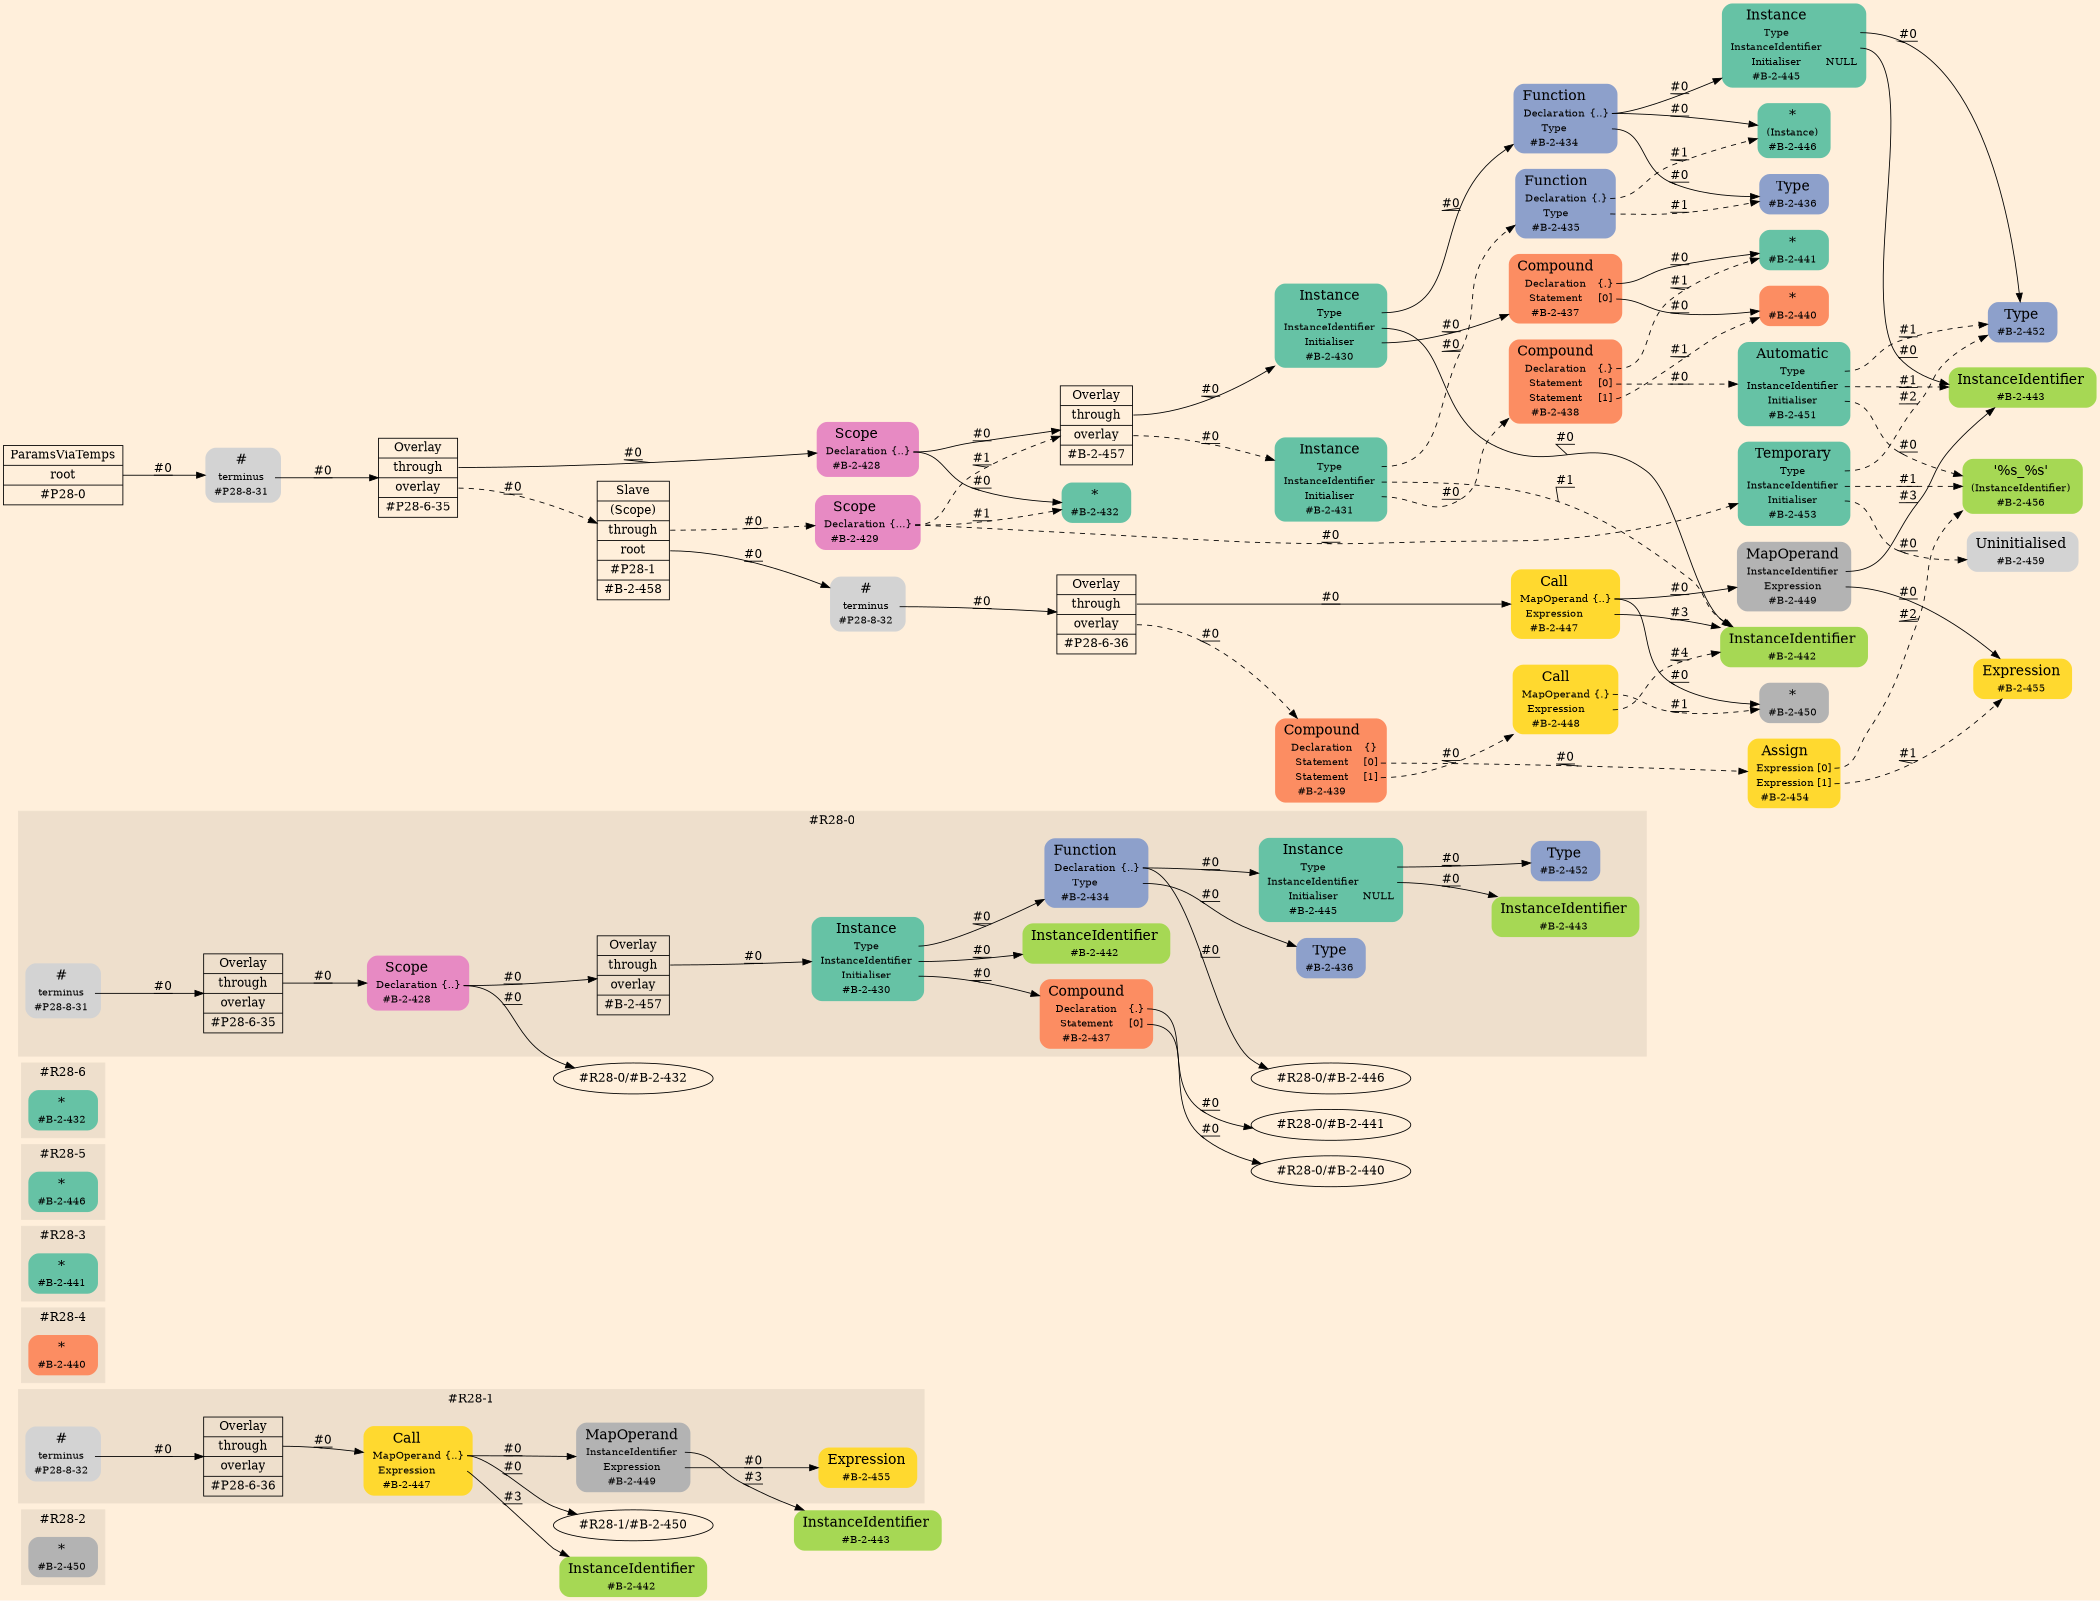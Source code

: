 digraph Inferno {
graph [
rankdir = "LR"
ranksep = 1.0
size = "14,20"
bgcolor = antiquewhite1
color = black
fontcolor = black
];
node [
];
subgraph "cluster#R28-2" {
label = "#R28-2"
style = "filled"
color = antiquewhite2
"#R28-2/#B-2-450" [
shape = "plaintext"
fillcolor = "/set28/8"
label = <<TABLE BORDER="0" CELLBORDER="0" CELLSPACING="0">
 <TR>
  <TD><FONT POINT-SIZE="16.0">*</FONT></TD>
  <TD></TD>
 </TR>
 <TR>
  <TD>#B-2-450</TD>
  <TD PORT="port0"></TD>
 </TR>
</TABLE>>
style = "rounded,filled"
fontsize = "12"
];
}
"#R28-1/#B-2-443" [
shape = "plaintext"
fillcolor = "/set28/5"
label = <<TABLE BORDER="0" CELLBORDER="0" CELLSPACING="0">
 <TR>
  <TD><FONT POINT-SIZE="16.0">InstanceIdentifier</FONT></TD>
  <TD></TD>
 </TR>
 <TR>
  <TD>#B-2-443</TD>
  <TD PORT="port0"></TD>
 </TR>
</TABLE>>
style = "rounded,filled"
fontsize = "12"
];
"#R28-1/#B-2-442" [
shape = "plaintext"
fillcolor = "/set28/5"
label = <<TABLE BORDER="0" CELLBORDER="0" CELLSPACING="0">
 <TR>
  <TD><FONT POINT-SIZE="16.0">InstanceIdentifier</FONT></TD>
  <TD></TD>
 </TR>
 <TR>
  <TD>#B-2-442</TD>
  <TD PORT="port0"></TD>
 </TR>
</TABLE>>
style = "rounded,filled"
fontsize = "12"
];
subgraph "cluster#R28-1" {
label = "#R28-1"
style = "filled"
color = antiquewhite2
"#R28-1/#B-2-455" [
shape = "plaintext"
fillcolor = "/set28/6"
label = <<TABLE BORDER="0" CELLBORDER="0" CELLSPACING="0">
 <TR>
  <TD><FONT POINT-SIZE="16.0">Expression</FONT></TD>
  <TD></TD>
 </TR>
 <TR>
  <TD>#B-2-455</TD>
  <TD PORT="port0"></TD>
 </TR>
</TABLE>>
style = "rounded,filled"
fontsize = "12"
];
"#R28-1/#P28-8-32" [
shape = "plaintext"
label = <<TABLE BORDER="0" CELLBORDER="0" CELLSPACING="0">
 <TR>
  <TD><FONT POINT-SIZE="16.0">#</FONT></TD>
  <TD></TD>
 </TR>
 <TR>
  <TD>terminus</TD>
  <TD PORT="port0"></TD>
 </TR>
 <TR>
  <TD>#P28-8-32</TD>
  <TD PORT="port1"></TD>
 </TR>
</TABLE>>
style = "rounded,filled"
fontsize = "12"
];
"#R28-1/#P28-6-36" [
shape = "record"
fillcolor = antiquewhite2
label = "<fixed> Overlay | <port0> through | <port1> overlay | <port2> #P28-6-36"
style = "filled"
fontsize = "14"
color = black
fontcolor = black
];
"#R28-1/#B-2-447" [
shape = "plaintext"
fillcolor = "/set28/6"
label = <<TABLE BORDER="0" CELLBORDER="0" CELLSPACING="0">
 <TR>
  <TD><FONT POINT-SIZE="16.0">Call</FONT></TD>
  <TD></TD>
 </TR>
 <TR>
  <TD>MapOperand</TD>
  <TD PORT="port0">{..}</TD>
 </TR>
 <TR>
  <TD>Expression</TD>
  <TD PORT="port1"></TD>
 </TR>
 <TR>
  <TD>#B-2-447</TD>
  <TD PORT="port2"></TD>
 </TR>
</TABLE>>
style = "rounded,filled"
fontsize = "12"
];
"#R28-1/#B-2-449" [
shape = "plaintext"
fillcolor = "/set28/8"
label = <<TABLE BORDER="0" CELLBORDER="0" CELLSPACING="0">
 <TR>
  <TD><FONT POINT-SIZE="16.0">MapOperand</FONT></TD>
  <TD></TD>
 </TR>
 <TR>
  <TD>InstanceIdentifier</TD>
  <TD PORT="port0"></TD>
 </TR>
 <TR>
  <TD>Expression</TD>
  <TD PORT="port1"></TD>
 </TR>
 <TR>
  <TD>#B-2-449</TD>
  <TD PORT="port2"></TD>
 </TR>
</TABLE>>
style = "rounded,filled"
fontsize = "12"
];
}
subgraph "cluster#R28-4" {
label = "#R28-4"
style = "filled"
color = antiquewhite2
"#R28-4/#B-2-440" [
shape = "plaintext"
fillcolor = "/set28/2"
label = <<TABLE BORDER="0" CELLBORDER="0" CELLSPACING="0">
 <TR>
  <TD><FONT POINT-SIZE="16.0">*</FONT></TD>
  <TD></TD>
 </TR>
 <TR>
  <TD>#B-2-440</TD>
  <TD PORT="port0"></TD>
 </TR>
</TABLE>>
style = "rounded,filled"
fontsize = "12"
];
}
subgraph "cluster#R28-3" {
label = "#R28-3"
style = "filled"
color = antiquewhite2
"#R28-3/#B-2-441" [
shape = "plaintext"
fillcolor = "/set28/1"
label = <<TABLE BORDER="0" CELLBORDER="0" CELLSPACING="0">
 <TR>
  <TD><FONT POINT-SIZE="16.0">*</FONT></TD>
  <TD></TD>
 </TR>
 <TR>
  <TD>#B-2-441</TD>
  <TD PORT="port0"></TD>
 </TR>
</TABLE>>
style = "rounded,filled"
fontsize = "12"
];
}
subgraph "cluster#R28-5" {
label = "#R28-5"
style = "filled"
color = antiquewhite2
"#R28-5/#B-2-446" [
shape = "plaintext"
fillcolor = "/set28/1"
label = <<TABLE BORDER="0" CELLBORDER="0" CELLSPACING="0">
 <TR>
  <TD><FONT POINT-SIZE="16.0">*</FONT></TD>
  <TD></TD>
 </TR>
 <TR>
  <TD>#B-2-446</TD>
  <TD PORT="port0"></TD>
 </TR>
</TABLE>>
style = "rounded,filled"
fontsize = "12"
];
}
subgraph "cluster#R28-6" {
label = "#R28-6"
style = "filled"
color = antiquewhite2
"#R28-6/#B-2-432" [
shape = "plaintext"
fillcolor = "/set28/1"
label = <<TABLE BORDER="0" CELLBORDER="0" CELLSPACING="0">
 <TR>
  <TD><FONT POINT-SIZE="16.0">*</FONT></TD>
  <TD></TD>
 </TR>
 <TR>
  <TD>#B-2-432</TD>
  <TD PORT="port0"></TD>
 </TR>
</TABLE>>
style = "rounded,filled"
fontsize = "12"
];
}
subgraph "cluster#R28-0" {
label = "#R28-0"
style = "filled"
color = antiquewhite2
"#R28-0/#B-2-437" [
shape = "plaintext"
fillcolor = "/set28/2"
label = <<TABLE BORDER="0" CELLBORDER="0" CELLSPACING="0">
 <TR>
  <TD><FONT POINT-SIZE="16.0">Compound</FONT></TD>
  <TD></TD>
 </TR>
 <TR>
  <TD>Declaration</TD>
  <TD PORT="port0">{.}</TD>
 </TR>
 <TR>
  <TD>Statement</TD>
  <TD PORT="port1">[0]</TD>
 </TR>
 <TR>
  <TD>#B-2-437</TD>
  <TD PORT="port2"></TD>
 </TR>
</TABLE>>
style = "rounded,filled"
fontsize = "12"
];
"#R28-0/#B-2-442" [
shape = "plaintext"
fillcolor = "/set28/5"
label = <<TABLE BORDER="0" CELLBORDER="0" CELLSPACING="0">
 <TR>
  <TD><FONT POINT-SIZE="16.0">InstanceIdentifier</FONT></TD>
  <TD></TD>
 </TR>
 <TR>
  <TD>#B-2-442</TD>
  <TD PORT="port0"></TD>
 </TR>
</TABLE>>
style = "rounded,filled"
fontsize = "12"
];
"#R28-0/#B-2-436" [
shape = "plaintext"
fillcolor = "/set28/3"
label = <<TABLE BORDER="0" CELLBORDER="0" CELLSPACING="0">
 <TR>
  <TD><FONT POINT-SIZE="16.0">Type</FONT></TD>
  <TD></TD>
 </TR>
 <TR>
  <TD>#B-2-436</TD>
  <TD PORT="port0"></TD>
 </TR>
</TABLE>>
style = "rounded,filled"
fontsize = "12"
];
"#R28-0/#B-2-443" [
shape = "plaintext"
fillcolor = "/set28/5"
label = <<TABLE BORDER="0" CELLBORDER="0" CELLSPACING="0">
 <TR>
  <TD><FONT POINT-SIZE="16.0">InstanceIdentifier</FONT></TD>
  <TD></TD>
 </TR>
 <TR>
  <TD>#B-2-443</TD>
  <TD PORT="port0"></TD>
 </TR>
</TABLE>>
style = "rounded,filled"
fontsize = "12"
];
"#R28-0/#B-2-445" [
shape = "plaintext"
fillcolor = "/set28/1"
label = <<TABLE BORDER="0" CELLBORDER="0" CELLSPACING="0">
 <TR>
  <TD><FONT POINT-SIZE="16.0">Instance</FONT></TD>
  <TD></TD>
 </TR>
 <TR>
  <TD>Type</TD>
  <TD PORT="port0"></TD>
 </TR>
 <TR>
  <TD>InstanceIdentifier</TD>
  <TD PORT="port1"></TD>
 </TR>
 <TR>
  <TD>Initialiser</TD>
  <TD PORT="port2">NULL</TD>
 </TR>
 <TR>
  <TD>#B-2-445</TD>
  <TD PORT="port3"></TD>
 </TR>
</TABLE>>
style = "rounded,filled"
fontsize = "12"
];
"#R28-0/#P28-6-35" [
shape = "record"
fillcolor = antiquewhite2
label = "<fixed> Overlay | <port0> through | <port1> overlay | <port2> #P28-6-35"
style = "filled"
fontsize = "14"
color = black
fontcolor = black
];
"#R28-0/#B-2-434" [
shape = "plaintext"
fillcolor = "/set28/3"
label = <<TABLE BORDER="0" CELLBORDER="0" CELLSPACING="0">
 <TR>
  <TD><FONT POINT-SIZE="16.0">Function</FONT></TD>
  <TD></TD>
 </TR>
 <TR>
  <TD>Declaration</TD>
  <TD PORT="port0">{..}</TD>
 </TR>
 <TR>
  <TD>Type</TD>
  <TD PORT="port1"></TD>
 </TR>
 <TR>
  <TD>#B-2-434</TD>
  <TD PORT="port2"></TD>
 </TR>
</TABLE>>
style = "rounded,filled"
fontsize = "12"
];
"#R28-0/#P28-8-31" [
shape = "plaintext"
label = <<TABLE BORDER="0" CELLBORDER="0" CELLSPACING="0">
 <TR>
  <TD><FONT POINT-SIZE="16.0">#</FONT></TD>
  <TD></TD>
 </TR>
 <TR>
  <TD>terminus</TD>
  <TD PORT="port0"></TD>
 </TR>
 <TR>
  <TD>#P28-8-31</TD>
  <TD PORT="port1"></TD>
 </TR>
</TABLE>>
style = "rounded,filled"
fontsize = "12"
];
"#R28-0/#B-2-428" [
shape = "plaintext"
fillcolor = "/set28/4"
label = <<TABLE BORDER="0" CELLBORDER="0" CELLSPACING="0">
 <TR>
  <TD><FONT POINT-SIZE="16.0">Scope</FONT></TD>
  <TD></TD>
 </TR>
 <TR>
  <TD>Declaration</TD>
  <TD PORT="port0">{..}</TD>
 </TR>
 <TR>
  <TD>#B-2-428</TD>
  <TD PORT="port1"></TD>
 </TR>
</TABLE>>
style = "rounded,filled"
fontsize = "12"
];
"#R28-0/#B-2-452" [
shape = "plaintext"
fillcolor = "/set28/3"
label = <<TABLE BORDER="0" CELLBORDER="0" CELLSPACING="0">
 <TR>
  <TD><FONT POINT-SIZE="16.0">Type</FONT></TD>
  <TD></TD>
 </TR>
 <TR>
  <TD>#B-2-452</TD>
  <TD PORT="port0"></TD>
 </TR>
</TABLE>>
style = "rounded,filled"
fontsize = "12"
];
"#R28-0/#B-2-457" [
shape = "record"
fillcolor = antiquewhite2
label = "<fixed> Overlay | <port0> through | <port1> overlay | <port2> #B-2-457"
style = "filled"
fontsize = "14"
color = black
fontcolor = black
];
"#R28-0/#B-2-430" [
shape = "plaintext"
fillcolor = "/set28/1"
label = <<TABLE BORDER="0" CELLBORDER="0" CELLSPACING="0">
 <TR>
  <TD><FONT POINT-SIZE="16.0">Instance</FONT></TD>
  <TD></TD>
 </TR>
 <TR>
  <TD>Type</TD>
  <TD PORT="port0"></TD>
 </TR>
 <TR>
  <TD>InstanceIdentifier</TD>
  <TD PORT="port1"></TD>
 </TR>
 <TR>
  <TD>Initialiser</TD>
  <TD PORT="port2"></TD>
 </TR>
 <TR>
  <TD>#B-2-430</TD>
  <TD PORT="port3"></TD>
 </TR>
</TABLE>>
style = "rounded,filled"
fontsize = "12"
];
}
"CR#P28-0" [
shape = "record"
fillcolor = antiquewhite1
label = "<fixed> ParamsViaTemps | <port0> root | <port1> #P28-0"
style = "filled"
fontsize = "14"
color = black
fontcolor = black
];
"#P28-8-31" [
shape = "plaintext"
label = <<TABLE BORDER="0" CELLBORDER="0" CELLSPACING="0">
 <TR>
  <TD><FONT POINT-SIZE="16.0">#</FONT></TD>
  <TD></TD>
 </TR>
 <TR>
  <TD>terminus</TD>
  <TD PORT="port0"></TD>
 </TR>
 <TR>
  <TD>#P28-8-31</TD>
  <TD PORT="port1"></TD>
 </TR>
</TABLE>>
style = "rounded,filled"
fontsize = "12"
];
"#P28-6-35" [
shape = "record"
fillcolor = antiquewhite1
label = "<fixed> Overlay | <port0> through | <port1> overlay | <port2> #P28-6-35"
style = "filled"
fontsize = "14"
color = black
fontcolor = black
];
"#B-2-428" [
shape = "plaintext"
fillcolor = "/set28/4"
label = <<TABLE BORDER="0" CELLBORDER="0" CELLSPACING="0">
 <TR>
  <TD><FONT POINT-SIZE="16.0">Scope</FONT></TD>
  <TD></TD>
 </TR>
 <TR>
  <TD>Declaration</TD>
  <TD PORT="port0">{..}</TD>
 </TR>
 <TR>
  <TD>#B-2-428</TD>
  <TD PORT="port1"></TD>
 </TR>
</TABLE>>
style = "rounded,filled"
fontsize = "12"
];
"#B-2-432" [
shape = "plaintext"
fillcolor = "/set28/1"
label = <<TABLE BORDER="0" CELLBORDER="0" CELLSPACING="0">
 <TR>
  <TD><FONT POINT-SIZE="16.0">*</FONT></TD>
  <TD></TD>
 </TR>
 <TR>
  <TD>#B-2-432</TD>
  <TD PORT="port0"></TD>
 </TR>
</TABLE>>
style = "rounded,filled"
fontsize = "12"
];
"#B-2-457" [
shape = "record"
fillcolor = antiquewhite1
label = "<fixed> Overlay | <port0> through | <port1> overlay | <port2> #B-2-457"
style = "filled"
fontsize = "14"
color = black
fontcolor = black
];
"#B-2-430" [
shape = "plaintext"
fillcolor = "/set28/1"
label = <<TABLE BORDER="0" CELLBORDER="0" CELLSPACING="0">
 <TR>
  <TD><FONT POINT-SIZE="16.0">Instance</FONT></TD>
  <TD></TD>
 </TR>
 <TR>
  <TD>Type</TD>
  <TD PORT="port0"></TD>
 </TR>
 <TR>
  <TD>InstanceIdentifier</TD>
  <TD PORT="port1"></TD>
 </TR>
 <TR>
  <TD>Initialiser</TD>
  <TD PORT="port2"></TD>
 </TR>
 <TR>
  <TD>#B-2-430</TD>
  <TD PORT="port3"></TD>
 </TR>
</TABLE>>
style = "rounded,filled"
fontsize = "12"
];
"#B-2-434" [
shape = "plaintext"
fillcolor = "/set28/3"
label = <<TABLE BORDER="0" CELLBORDER="0" CELLSPACING="0">
 <TR>
  <TD><FONT POINT-SIZE="16.0">Function</FONT></TD>
  <TD></TD>
 </TR>
 <TR>
  <TD>Declaration</TD>
  <TD PORT="port0">{..}</TD>
 </TR>
 <TR>
  <TD>Type</TD>
  <TD PORT="port1"></TD>
 </TR>
 <TR>
  <TD>#B-2-434</TD>
  <TD PORT="port2"></TD>
 </TR>
</TABLE>>
style = "rounded,filled"
fontsize = "12"
];
"#B-2-446" [
shape = "plaintext"
fillcolor = "/set28/1"
label = <<TABLE BORDER="0" CELLBORDER="0" CELLSPACING="0">
 <TR>
  <TD><FONT POINT-SIZE="16.0">*</FONT></TD>
  <TD></TD>
 </TR>
 <TR>
  <TD>(Instance)</TD>
  <TD PORT="port0"></TD>
 </TR>
 <TR>
  <TD>#B-2-446</TD>
  <TD PORT="port1"></TD>
 </TR>
</TABLE>>
style = "rounded,filled"
fontsize = "12"
];
"#B-2-445" [
shape = "plaintext"
fillcolor = "/set28/1"
label = <<TABLE BORDER="0" CELLBORDER="0" CELLSPACING="0">
 <TR>
  <TD><FONT POINT-SIZE="16.0">Instance</FONT></TD>
  <TD></TD>
 </TR>
 <TR>
  <TD>Type</TD>
  <TD PORT="port0"></TD>
 </TR>
 <TR>
  <TD>InstanceIdentifier</TD>
  <TD PORT="port1"></TD>
 </TR>
 <TR>
  <TD>Initialiser</TD>
  <TD PORT="port2">NULL</TD>
 </TR>
 <TR>
  <TD>#B-2-445</TD>
  <TD PORT="port3"></TD>
 </TR>
</TABLE>>
style = "rounded,filled"
fontsize = "12"
];
"#B-2-452" [
shape = "plaintext"
fillcolor = "/set28/3"
label = <<TABLE BORDER="0" CELLBORDER="0" CELLSPACING="0">
 <TR>
  <TD><FONT POINT-SIZE="16.0">Type</FONT></TD>
  <TD></TD>
 </TR>
 <TR>
  <TD>#B-2-452</TD>
  <TD PORT="port0"></TD>
 </TR>
</TABLE>>
style = "rounded,filled"
fontsize = "12"
];
"#B-2-443" [
shape = "plaintext"
fillcolor = "/set28/5"
label = <<TABLE BORDER="0" CELLBORDER="0" CELLSPACING="0">
 <TR>
  <TD><FONT POINT-SIZE="16.0">InstanceIdentifier</FONT></TD>
  <TD></TD>
 </TR>
 <TR>
  <TD>#B-2-443</TD>
  <TD PORT="port0"></TD>
 </TR>
</TABLE>>
style = "rounded,filled"
fontsize = "12"
];
"#B-2-436" [
shape = "plaintext"
fillcolor = "/set28/3"
label = <<TABLE BORDER="0" CELLBORDER="0" CELLSPACING="0">
 <TR>
  <TD><FONT POINT-SIZE="16.0">Type</FONT></TD>
  <TD></TD>
 </TR>
 <TR>
  <TD>#B-2-436</TD>
  <TD PORT="port0"></TD>
 </TR>
</TABLE>>
style = "rounded,filled"
fontsize = "12"
];
"#B-2-442" [
shape = "plaintext"
fillcolor = "/set28/5"
label = <<TABLE BORDER="0" CELLBORDER="0" CELLSPACING="0">
 <TR>
  <TD><FONT POINT-SIZE="16.0">InstanceIdentifier</FONT></TD>
  <TD></TD>
 </TR>
 <TR>
  <TD>#B-2-442</TD>
  <TD PORT="port0"></TD>
 </TR>
</TABLE>>
style = "rounded,filled"
fontsize = "12"
];
"#B-2-437" [
shape = "plaintext"
fillcolor = "/set28/2"
label = <<TABLE BORDER="0" CELLBORDER="0" CELLSPACING="0">
 <TR>
  <TD><FONT POINT-SIZE="16.0">Compound</FONT></TD>
  <TD></TD>
 </TR>
 <TR>
  <TD>Declaration</TD>
  <TD PORT="port0">{.}</TD>
 </TR>
 <TR>
  <TD>Statement</TD>
  <TD PORT="port1">[0]</TD>
 </TR>
 <TR>
  <TD>#B-2-437</TD>
  <TD PORT="port2"></TD>
 </TR>
</TABLE>>
style = "rounded,filled"
fontsize = "12"
];
"#B-2-441" [
shape = "plaintext"
fillcolor = "/set28/1"
label = <<TABLE BORDER="0" CELLBORDER="0" CELLSPACING="0">
 <TR>
  <TD><FONT POINT-SIZE="16.0">*</FONT></TD>
  <TD></TD>
 </TR>
 <TR>
  <TD>#B-2-441</TD>
  <TD PORT="port0"></TD>
 </TR>
</TABLE>>
style = "rounded,filled"
fontsize = "12"
];
"#B-2-440" [
shape = "plaintext"
fillcolor = "/set28/2"
label = <<TABLE BORDER="0" CELLBORDER="0" CELLSPACING="0">
 <TR>
  <TD><FONT POINT-SIZE="16.0">*</FONT></TD>
  <TD></TD>
 </TR>
 <TR>
  <TD>#B-2-440</TD>
  <TD PORT="port0"></TD>
 </TR>
</TABLE>>
style = "rounded,filled"
fontsize = "12"
];
"#B-2-431" [
shape = "plaintext"
fillcolor = "/set28/1"
label = <<TABLE BORDER="0" CELLBORDER="0" CELLSPACING="0">
 <TR>
  <TD><FONT POINT-SIZE="16.0">Instance</FONT></TD>
  <TD></TD>
 </TR>
 <TR>
  <TD>Type</TD>
  <TD PORT="port0"></TD>
 </TR>
 <TR>
  <TD>InstanceIdentifier</TD>
  <TD PORT="port1"></TD>
 </TR>
 <TR>
  <TD>Initialiser</TD>
  <TD PORT="port2"></TD>
 </TR>
 <TR>
  <TD>#B-2-431</TD>
  <TD PORT="port3"></TD>
 </TR>
</TABLE>>
style = "rounded,filled"
fontsize = "12"
];
"#B-2-435" [
shape = "plaintext"
fillcolor = "/set28/3"
label = <<TABLE BORDER="0" CELLBORDER="0" CELLSPACING="0">
 <TR>
  <TD><FONT POINT-SIZE="16.0">Function</FONT></TD>
  <TD></TD>
 </TR>
 <TR>
  <TD>Declaration</TD>
  <TD PORT="port0">{.}</TD>
 </TR>
 <TR>
  <TD>Type</TD>
  <TD PORT="port1"></TD>
 </TR>
 <TR>
  <TD>#B-2-435</TD>
  <TD PORT="port2"></TD>
 </TR>
</TABLE>>
style = "rounded,filled"
fontsize = "12"
];
"#B-2-438" [
shape = "plaintext"
fillcolor = "/set28/2"
label = <<TABLE BORDER="0" CELLBORDER="0" CELLSPACING="0">
 <TR>
  <TD><FONT POINT-SIZE="16.0">Compound</FONT></TD>
  <TD></TD>
 </TR>
 <TR>
  <TD>Declaration</TD>
  <TD PORT="port0">{.}</TD>
 </TR>
 <TR>
  <TD>Statement</TD>
  <TD PORT="port1">[0]</TD>
 </TR>
 <TR>
  <TD>Statement</TD>
  <TD PORT="port2">[1]</TD>
 </TR>
 <TR>
  <TD>#B-2-438</TD>
  <TD PORT="port3"></TD>
 </TR>
</TABLE>>
style = "rounded,filled"
fontsize = "12"
];
"#B-2-451" [
shape = "plaintext"
fillcolor = "/set28/1"
label = <<TABLE BORDER="0" CELLBORDER="0" CELLSPACING="0">
 <TR>
  <TD><FONT POINT-SIZE="16.0">Automatic</FONT></TD>
  <TD></TD>
 </TR>
 <TR>
  <TD>Type</TD>
  <TD PORT="port0"></TD>
 </TR>
 <TR>
  <TD>InstanceIdentifier</TD>
  <TD PORT="port1"></TD>
 </TR>
 <TR>
  <TD>Initialiser</TD>
  <TD PORT="port2"></TD>
 </TR>
 <TR>
  <TD>#B-2-451</TD>
  <TD PORT="port3"></TD>
 </TR>
</TABLE>>
style = "rounded,filled"
fontsize = "12"
];
"#B-2-456" [
shape = "plaintext"
fillcolor = "/set28/5"
label = <<TABLE BORDER="0" CELLBORDER="0" CELLSPACING="0">
 <TR>
  <TD><FONT POINT-SIZE="16.0">'%s_%s'</FONT></TD>
  <TD></TD>
 </TR>
 <TR>
  <TD>(InstanceIdentifier)</TD>
  <TD PORT="port0"></TD>
 </TR>
 <TR>
  <TD>#B-2-456</TD>
  <TD PORT="port1"></TD>
 </TR>
</TABLE>>
style = "rounded,filled"
fontsize = "12"
];
"#B-2-458" [
shape = "record"
fillcolor = antiquewhite1
label = "<fixed> Slave | <port0> (Scope) | <port1> through | <port2> root | <port3> #P28-1 | <port4> #B-2-458"
style = "filled"
fontsize = "14"
color = black
fontcolor = black
];
"#B-2-429" [
shape = "plaintext"
fillcolor = "/set28/4"
label = <<TABLE BORDER="0" CELLBORDER="0" CELLSPACING="0">
 <TR>
  <TD><FONT POINT-SIZE="16.0">Scope</FONT></TD>
  <TD></TD>
 </TR>
 <TR>
  <TD>Declaration</TD>
  <TD PORT="port0">{...}</TD>
 </TR>
 <TR>
  <TD>#B-2-429</TD>
  <TD PORT="port1"></TD>
 </TR>
</TABLE>>
style = "rounded,filled"
fontsize = "12"
];
"#B-2-453" [
shape = "plaintext"
fillcolor = "/set28/1"
label = <<TABLE BORDER="0" CELLBORDER="0" CELLSPACING="0">
 <TR>
  <TD><FONT POINT-SIZE="16.0">Temporary</FONT></TD>
  <TD></TD>
 </TR>
 <TR>
  <TD>Type</TD>
  <TD PORT="port0"></TD>
 </TR>
 <TR>
  <TD>InstanceIdentifier</TD>
  <TD PORT="port1"></TD>
 </TR>
 <TR>
  <TD>Initialiser</TD>
  <TD PORT="port2"></TD>
 </TR>
 <TR>
  <TD>#B-2-453</TD>
  <TD PORT="port3"></TD>
 </TR>
</TABLE>>
style = "rounded,filled"
fontsize = "12"
];
"#B-2-459" [
shape = "plaintext"
label = <<TABLE BORDER="0" CELLBORDER="0" CELLSPACING="0">
 <TR>
  <TD><FONT POINT-SIZE="16.0">Uninitialised</FONT></TD>
  <TD></TD>
 </TR>
 <TR>
  <TD>#B-2-459</TD>
  <TD PORT="port0"></TD>
 </TR>
</TABLE>>
style = "rounded,filled"
fontsize = "12"
];
"#P28-8-32" [
shape = "plaintext"
label = <<TABLE BORDER="0" CELLBORDER="0" CELLSPACING="0">
 <TR>
  <TD><FONT POINT-SIZE="16.0">#</FONT></TD>
  <TD></TD>
 </TR>
 <TR>
  <TD>terminus</TD>
  <TD PORT="port0"></TD>
 </TR>
 <TR>
  <TD>#P28-8-32</TD>
  <TD PORT="port1"></TD>
 </TR>
</TABLE>>
style = "rounded,filled"
fontsize = "12"
];
"#P28-6-36" [
shape = "record"
fillcolor = antiquewhite1
label = "<fixed> Overlay | <port0> through | <port1> overlay | <port2> #P28-6-36"
style = "filled"
fontsize = "14"
color = black
fontcolor = black
];
"#B-2-447" [
shape = "plaintext"
fillcolor = "/set28/6"
label = <<TABLE BORDER="0" CELLBORDER="0" CELLSPACING="0">
 <TR>
  <TD><FONT POINT-SIZE="16.0">Call</FONT></TD>
  <TD></TD>
 </TR>
 <TR>
  <TD>MapOperand</TD>
  <TD PORT="port0">{..}</TD>
 </TR>
 <TR>
  <TD>Expression</TD>
  <TD PORT="port1"></TD>
 </TR>
 <TR>
  <TD>#B-2-447</TD>
  <TD PORT="port2"></TD>
 </TR>
</TABLE>>
style = "rounded,filled"
fontsize = "12"
];
"#B-2-450" [
shape = "plaintext"
fillcolor = "/set28/8"
label = <<TABLE BORDER="0" CELLBORDER="0" CELLSPACING="0">
 <TR>
  <TD><FONT POINT-SIZE="16.0">*</FONT></TD>
  <TD></TD>
 </TR>
 <TR>
  <TD>#B-2-450</TD>
  <TD PORT="port0"></TD>
 </TR>
</TABLE>>
style = "rounded,filled"
fontsize = "12"
];
"#B-2-449" [
shape = "plaintext"
fillcolor = "/set28/8"
label = <<TABLE BORDER="0" CELLBORDER="0" CELLSPACING="0">
 <TR>
  <TD><FONT POINT-SIZE="16.0">MapOperand</FONT></TD>
  <TD></TD>
 </TR>
 <TR>
  <TD>InstanceIdentifier</TD>
  <TD PORT="port0"></TD>
 </TR>
 <TR>
  <TD>Expression</TD>
  <TD PORT="port1"></TD>
 </TR>
 <TR>
  <TD>#B-2-449</TD>
  <TD PORT="port2"></TD>
 </TR>
</TABLE>>
style = "rounded,filled"
fontsize = "12"
];
"#B-2-455" [
shape = "plaintext"
fillcolor = "/set28/6"
label = <<TABLE BORDER="0" CELLBORDER="0" CELLSPACING="0">
 <TR>
  <TD><FONT POINT-SIZE="16.0">Expression</FONT></TD>
  <TD></TD>
 </TR>
 <TR>
  <TD>#B-2-455</TD>
  <TD PORT="port0"></TD>
 </TR>
</TABLE>>
style = "rounded,filled"
fontsize = "12"
];
"#B-2-439" [
shape = "plaintext"
fillcolor = "/set28/2"
label = <<TABLE BORDER="0" CELLBORDER="0" CELLSPACING="0">
 <TR>
  <TD><FONT POINT-SIZE="16.0">Compound</FONT></TD>
  <TD></TD>
 </TR>
 <TR>
  <TD>Declaration</TD>
  <TD PORT="port0">{}</TD>
 </TR>
 <TR>
  <TD>Statement</TD>
  <TD PORT="port1">[0]</TD>
 </TR>
 <TR>
  <TD>Statement</TD>
  <TD PORT="port2">[1]</TD>
 </TR>
 <TR>
  <TD>#B-2-439</TD>
  <TD PORT="port3"></TD>
 </TR>
</TABLE>>
style = "rounded,filled"
fontsize = "12"
];
"#B-2-454" [
shape = "plaintext"
fillcolor = "/set28/6"
label = <<TABLE BORDER="0" CELLBORDER="0" CELLSPACING="0">
 <TR>
  <TD><FONT POINT-SIZE="16.0">Assign</FONT></TD>
  <TD></TD>
 </TR>
 <TR>
  <TD>Expression</TD>
  <TD PORT="port0">[0]</TD>
 </TR>
 <TR>
  <TD>Expression</TD>
  <TD PORT="port1">[1]</TD>
 </TR>
 <TR>
  <TD>#B-2-454</TD>
  <TD PORT="port2"></TD>
 </TR>
</TABLE>>
style = "rounded,filled"
fontsize = "12"
];
"#B-2-448" [
shape = "plaintext"
fillcolor = "/set28/6"
label = <<TABLE BORDER="0" CELLBORDER="0" CELLSPACING="0">
 <TR>
  <TD><FONT POINT-SIZE="16.0">Call</FONT></TD>
  <TD></TD>
 </TR>
 <TR>
  <TD>MapOperand</TD>
  <TD PORT="port0">{.}</TD>
 </TR>
 <TR>
  <TD>Expression</TD>
  <TD PORT="port1"></TD>
 </TR>
 <TR>
  <TD>#B-2-448</TD>
  <TD PORT="port2"></TD>
 </TR>
</TABLE>>
style = "rounded,filled"
fontsize = "12"
];
"CR#P28-0":port0 -> "#P28-8-31" [style="solid"
label = "#0"
decorate = true
color = black
fontcolor = black
];
"#P28-8-31":port0 -> "#P28-6-35" [style="solid"
label = "#0"
decorate = true
color = black
fontcolor = black
];
"#P28-6-35":port0 -> "#B-2-428" [style="solid"
label = "#0"
decorate = true
color = black
fontcolor = black
];
"#P28-6-35":port1 -> "#B-2-458" [style="dashed"
label = "#0"
decorate = true
color = black
fontcolor = black
];
"#B-2-428":port0 -> "#B-2-432" [style="solid"
label = "#0"
decorate = true
color = black
fontcolor = black
];
"#B-2-428":port0 -> "#B-2-457" [style="solid"
label = "#0"
decorate = true
color = black
fontcolor = black
];
"#B-2-457":port0 -> "#B-2-430" [style="solid"
label = "#0"
decorate = true
color = black
fontcolor = black
];
"#B-2-457":port1 -> "#B-2-431" [style="dashed"
label = "#0"
decorate = true
color = black
fontcolor = black
];
"#B-2-430":port0 -> "#B-2-434" [style="solid"
label = "#0"
decorate = true
color = black
fontcolor = black
];
"#B-2-430":port1 -> "#B-2-442" [style="solid"
label = "#0"
decorate = true
color = black
fontcolor = black
];
"#B-2-430":port2 -> "#B-2-437" [style="solid"
label = "#0"
decorate = true
color = black
fontcolor = black
];
"#B-2-434":port0 -> "#B-2-446" [style="solid"
label = "#0"
decorate = true
color = black
fontcolor = black
];
"#B-2-434":port0 -> "#B-2-445" [style="solid"
label = "#0"
decorate = true
color = black
fontcolor = black
];
"#B-2-434":port1 -> "#B-2-436" [style="solid"
label = "#0"
decorate = true
color = black
fontcolor = black
];
"#B-2-445":port0 -> "#B-2-452" [style="solid"
label = "#0"
decorate = true
color = black
fontcolor = black
];
"#B-2-445":port1 -> "#B-2-443" [style="solid"
label = "#0"
decorate = true
color = black
fontcolor = black
];
"#B-2-437":port0 -> "#B-2-441" [style="solid"
label = "#0"
decorate = true
color = black
fontcolor = black
];
"#B-2-437":port1 -> "#B-2-440" [style="solid"
label = "#0"
decorate = true
color = black
fontcolor = black
];
"#B-2-431":port0 -> "#B-2-435" [style="dashed"
label = "#0"
decorate = true
color = black
fontcolor = black
];
"#B-2-431":port1 -> "#B-2-442" [style="dashed"
label = "#1"
decorate = true
color = black
fontcolor = black
];
"#B-2-431":port2 -> "#B-2-438" [style="dashed"
label = "#0"
decorate = true
color = black
fontcolor = black
];
"#B-2-435":port0 -> "#B-2-446" [style="dashed"
label = "#1"
decorate = true
color = black
fontcolor = black
];
"#B-2-435":port1 -> "#B-2-436" [style="dashed"
label = "#1"
decorate = true
color = black
fontcolor = black
];
"#B-2-438":port0 -> "#B-2-441" [style="dashed"
label = "#1"
decorate = true
color = black
fontcolor = black
];
"#B-2-438":port1 -> "#B-2-451" [style="dashed"
label = "#0"
decorate = true
color = black
fontcolor = black
];
"#B-2-438":port2 -> "#B-2-440" [style="dashed"
label = "#1"
decorate = true
color = black
fontcolor = black
];
"#B-2-451":port0 -> "#B-2-452" [style="dashed"
label = "#1"
decorate = true
color = black
fontcolor = black
];
"#B-2-451":port1 -> "#B-2-443" [style="dashed"
label = "#1"
decorate = true
color = black
fontcolor = black
];
"#B-2-451":port2 -> "#B-2-456" [style="dashed"
label = "#0"
decorate = true
color = black
fontcolor = black
];
"#B-2-458":port1 -> "#B-2-429" [style="dashed"
label = "#0"
decorate = true
color = black
fontcolor = black
];
"#B-2-458":port2 -> "#P28-8-32" [style="solid"
label = "#0"
decorate = true
color = black
fontcolor = black
];
"#B-2-429":port0 -> "#B-2-432" [style="dashed"
label = "#1"
decorate = true
color = black
fontcolor = black
];
"#B-2-429":port0 -> "#B-2-457" [style="dashed"
label = "#1"
decorate = true
color = black
fontcolor = black
];
"#B-2-429":port0 -> "#B-2-453" [style="dashed"
label = "#0"
decorate = true
color = black
fontcolor = black
];
"#B-2-453":port0 -> "#B-2-452" [style="dashed"
label = "#2"
decorate = true
color = black
fontcolor = black
];
"#B-2-453":port1 -> "#B-2-456" [style="dashed"
label = "#1"
decorate = true
color = black
fontcolor = black
];
"#B-2-453":port2 -> "#B-2-459" [style="dashed"
label = "#0"
decorate = true
color = black
fontcolor = black
];
"#P28-8-32":port0 -> "#P28-6-36" [style="solid"
label = "#0"
decorate = true
color = black
fontcolor = black
];
"#P28-6-36":port0 -> "#B-2-447" [style="solid"
label = "#0"
decorate = true
color = black
fontcolor = black
];
"#P28-6-36":port1 -> "#B-2-439" [style="dashed"
label = "#0"
decorate = true
color = black
fontcolor = black
];
"#B-2-447":port0 -> "#B-2-450" [style="solid"
label = "#0"
decorate = true
color = black
fontcolor = black
];
"#B-2-447":port0 -> "#B-2-449" [style="solid"
label = "#0"
decorate = true
color = black
fontcolor = black
];
"#B-2-447":port1 -> "#B-2-442" [style="solid"
label = "#3"
decorate = true
color = black
fontcolor = black
];
"#B-2-449":port0 -> "#B-2-443" [style="solid"
label = "#3"
decorate = true
color = black
fontcolor = black
];
"#B-2-449":port1 -> "#B-2-455" [style="solid"
label = "#0"
decorate = true
color = black
fontcolor = black
];
"#B-2-439":port1 -> "#B-2-454" [style="dashed"
label = "#0"
decorate = true
color = black
fontcolor = black
];
"#B-2-439":port2 -> "#B-2-448" [style="dashed"
label = "#0"
decorate = true
color = black
fontcolor = black
];
"#B-2-454":port0 -> "#B-2-456" [style="dashed"
label = "#2"
decorate = true
color = black
fontcolor = black
];
"#B-2-454":port1 -> "#B-2-455" [style="dashed"
label = "#1"
decorate = true
color = black
fontcolor = black
];
"#B-2-448":port0 -> "#B-2-450" [style="dashed"
label = "#1"
decorate = true
color = black
fontcolor = black
];
"#B-2-448":port1 -> "#B-2-442" [style="dashed"
label = "#4"
decorate = true
color = black
fontcolor = black
];
"#R28-0/#B-2-437":port0 -> "#R28-0/#B-2-441" [style="solid"
label = "#0"
decorate = true
color = black
fontcolor = black
];
"#R28-0/#B-2-437":port1 -> "#R28-0/#B-2-440" [style="solid"
label = "#0"
decorate = true
color = black
fontcolor = black
];
"#R28-0/#B-2-445":port0 -> "#R28-0/#B-2-452" [style="solid"
label = "#0"
decorate = true
color = black
fontcolor = black
];
"#R28-0/#B-2-445":port1 -> "#R28-0/#B-2-443" [style="solid"
label = "#0"
decorate = true
color = black
fontcolor = black
];
"#R28-0/#P28-6-35":port0 -> "#R28-0/#B-2-428" [style="solid"
label = "#0"
decorate = true
color = black
fontcolor = black
];
"#R28-0/#B-2-434":port0 -> "#R28-0/#B-2-446" [style="solid"
label = "#0"
decorate = true
color = black
fontcolor = black
];
"#R28-0/#B-2-434":port0 -> "#R28-0/#B-2-445" [style="solid"
label = "#0"
decorate = true
color = black
fontcolor = black
];
"#R28-0/#B-2-434":port1 -> "#R28-0/#B-2-436" [style="solid"
label = "#0"
decorate = true
color = black
fontcolor = black
];
"#R28-0/#P28-8-31":port0 -> "#R28-0/#P28-6-35" [style="solid"
label = "#0"
decorate = true
color = black
fontcolor = black
];
"#R28-0/#B-2-428":port0 -> "#R28-0/#B-2-432" [style="solid"
label = "#0"
decorate = true
color = black
fontcolor = black
];
"#R28-0/#B-2-428":port0 -> "#R28-0/#B-2-457" [style="solid"
label = "#0"
decorate = true
color = black
fontcolor = black
];
"#R28-0/#B-2-457":port0 -> "#R28-0/#B-2-430" [style="solid"
label = "#0"
decorate = true
color = black
fontcolor = black
];
"#R28-0/#B-2-430":port0 -> "#R28-0/#B-2-434" [style="solid"
label = "#0"
decorate = true
color = black
fontcolor = black
];
"#R28-0/#B-2-430":port1 -> "#R28-0/#B-2-442" [style="solid"
label = "#0"
decorate = true
color = black
fontcolor = black
];
"#R28-0/#B-2-430":port2 -> "#R28-0/#B-2-437" [style="solid"
label = "#0"
decorate = true
color = black
fontcolor = black
];
"#R28-1/#P28-8-32":port0 -> "#R28-1/#P28-6-36" [style="solid"
label = "#0"
decorate = true
color = black
fontcolor = black
];
"#R28-1/#P28-6-36":port0 -> "#R28-1/#B-2-447" [style="solid"
label = "#0"
decorate = true
color = black
fontcolor = black
];
"#R28-1/#B-2-447":port0 -> "#R28-1/#B-2-450" [style="solid"
label = "#0"
decorate = true
color = black
fontcolor = black
];
"#R28-1/#B-2-447":port0 -> "#R28-1/#B-2-449" [style="solid"
label = "#0"
decorate = true
color = black
fontcolor = black
];
"#R28-1/#B-2-447":port1 -> "#R28-1/#B-2-442" [style="solid"
label = "#3"
decorate = true
color = black
fontcolor = black
];
"#R28-1/#B-2-449":port0 -> "#R28-1/#B-2-443" [style="solid"
label = "#3"
decorate = true
color = black
fontcolor = black
];
"#R28-1/#B-2-449":port1 -> "#R28-1/#B-2-455" [style="solid"
label = "#0"
decorate = true
color = black
fontcolor = black
];
}
